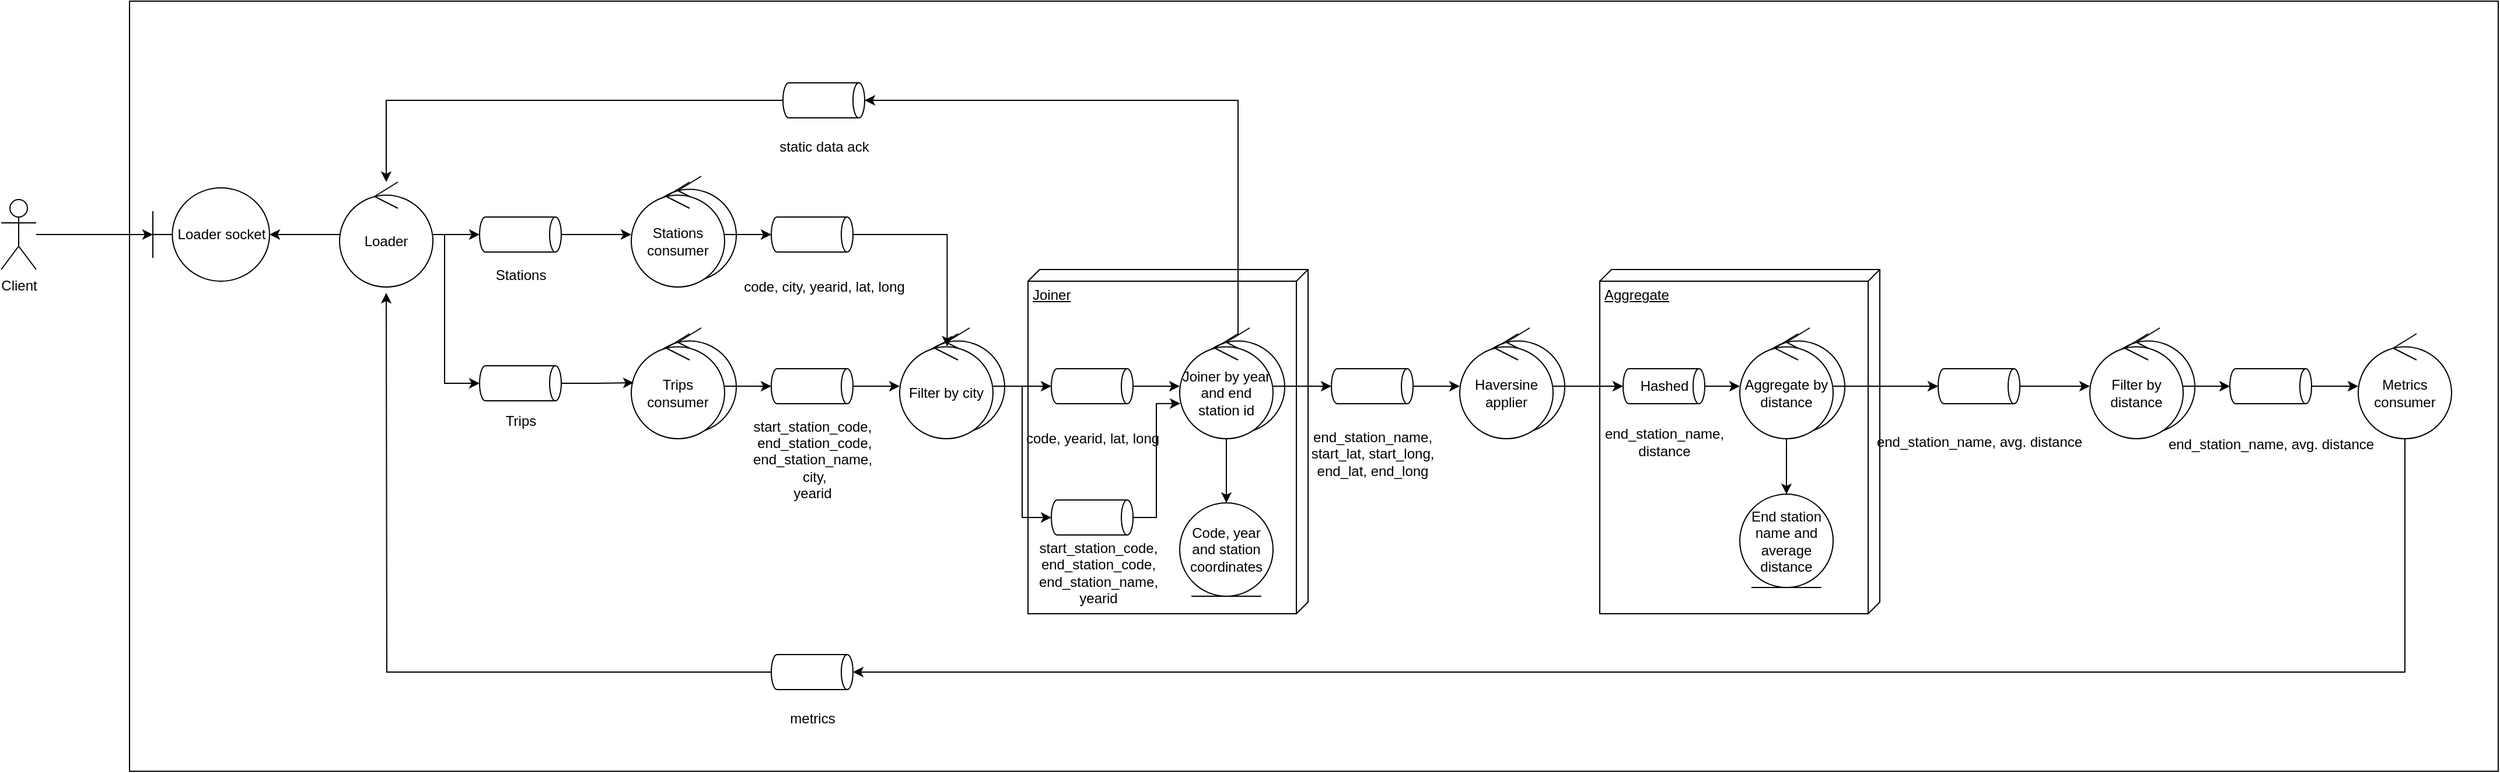 <mxfile version="21.2.1" type="device">
  <diagram name="Page-1" id="TcttXybSV1eGj5G-cdnS">
    <mxGraphModel dx="2577" dy="1031" grid="1" gridSize="10" guides="1" tooltips="1" connect="1" arrows="1" fold="1" page="1" pageScale="1" pageWidth="850" pageHeight="1100" math="0" shadow="0">
      <root>
        <mxCell id="0" />
        <mxCell id="1" parent="0" />
        <mxCell id="3VDHPy8q7wlKfpkfXkKL-1" value="" style="rounded=0;whiteSpace=wrap;html=1;fillColor=none;" vertex="1" parent="1">
          <mxGeometry x="80" y="10" width="2030" height="660" as="geometry" />
        </mxCell>
        <mxCell id="3VDHPy8q7wlKfpkfXkKL-82" value="Aggregate" style="verticalAlign=top;align=left;spacingTop=8;spacingLeft=2;spacingRight=12;shape=cube;size=10;direction=south;fontStyle=4;html=1;whiteSpace=wrap;" vertex="1" parent="1">
          <mxGeometry x="1340" y="240" width="240" height="295" as="geometry" />
        </mxCell>
        <mxCell id="3VDHPy8q7wlKfpkfXkKL-3" value="Joiner" style="verticalAlign=top;align=left;spacingTop=8;spacingLeft=2;spacingRight=12;shape=cube;size=10;direction=south;fontStyle=4;html=1;whiteSpace=wrap;" vertex="1" parent="1">
          <mxGeometry x="850" y="240" width="240" height="295" as="geometry" />
        </mxCell>
        <mxCell id="3VDHPy8q7wlKfpkfXkKL-4" value="Loader socket" style="shape=umlBoundary;whiteSpace=wrap;html=1;" vertex="1" parent="1">
          <mxGeometry x="100" y="170" width="100" height="80" as="geometry" />
        </mxCell>
        <mxCell id="3VDHPy8q7wlKfpkfXkKL-5" style="edgeStyle=orthogonalEdgeStyle;rounded=0;orthogonalLoop=1;jettySize=auto;html=1;" edge="1" parent="1" source="3VDHPy8q7wlKfpkfXkKL-8" target="3VDHPy8q7wlKfpkfXkKL-4">
          <mxGeometry relative="1" as="geometry" />
        </mxCell>
        <mxCell id="3VDHPy8q7wlKfpkfXkKL-6" style="edgeStyle=orthogonalEdgeStyle;rounded=0;orthogonalLoop=1;jettySize=auto;html=1;entryX=0.5;entryY=1;entryDx=0;entryDy=0;entryPerimeter=0;" edge="1" parent="1" source="3VDHPy8q7wlKfpkfXkKL-8" target="3VDHPy8q7wlKfpkfXkKL-16">
          <mxGeometry relative="1" as="geometry" />
        </mxCell>
        <mxCell id="3VDHPy8q7wlKfpkfXkKL-7" style="edgeStyle=orthogonalEdgeStyle;rounded=0;orthogonalLoop=1;jettySize=auto;html=1;entryX=0.5;entryY=1;entryDx=0;entryDy=0;entryPerimeter=0;" edge="1" parent="1" source="3VDHPy8q7wlKfpkfXkKL-8" target="3VDHPy8q7wlKfpkfXkKL-18">
          <mxGeometry relative="1" as="geometry">
            <Array as="points">
              <mxPoint x="350" y="210" />
              <mxPoint x="350" y="338" />
            </Array>
          </mxGeometry>
        </mxCell>
        <mxCell id="3VDHPy8q7wlKfpkfXkKL-8" value="Loader" style="ellipse;shape=umlControl;whiteSpace=wrap;html=1;" vertex="1" parent="1">
          <mxGeometry x="260" y="165" width="80" height="90" as="geometry" />
        </mxCell>
        <mxCell id="3VDHPy8q7wlKfpkfXkKL-9" value="" style="group" vertex="1" connectable="0" parent="1">
          <mxGeometry x="510" y="160" width="90" height="95" as="geometry" />
        </mxCell>
        <mxCell id="3VDHPy8q7wlKfpkfXkKL-10" value="" style="ellipse;shape=umlControl;whiteSpace=wrap;html=1;" vertex="1" parent="3VDHPy8q7wlKfpkfXkKL-9">
          <mxGeometry x="10" width="80" height="90" as="geometry" />
        </mxCell>
        <mxCell id="3VDHPy8q7wlKfpkfXkKL-11" value="Stations consumer" style="ellipse;shape=umlControl;whiteSpace=wrap;html=1;" vertex="1" parent="3VDHPy8q7wlKfpkfXkKL-9">
          <mxGeometry y="5" width="80" height="90" as="geometry" />
        </mxCell>
        <mxCell id="3VDHPy8q7wlKfpkfXkKL-12" value="" style="group" vertex="1" connectable="0" parent="1">
          <mxGeometry x="510" y="290" width="90" height="95" as="geometry" />
        </mxCell>
        <mxCell id="3VDHPy8q7wlKfpkfXkKL-13" value="" style="ellipse;shape=umlControl;whiteSpace=wrap;html=1;" vertex="1" parent="3VDHPy8q7wlKfpkfXkKL-12">
          <mxGeometry x="10" width="80" height="90" as="geometry" />
        </mxCell>
        <mxCell id="3VDHPy8q7wlKfpkfXkKL-14" value="Trips consumer" style="ellipse;shape=umlControl;whiteSpace=wrap;html=1;" vertex="1" parent="3VDHPy8q7wlKfpkfXkKL-12">
          <mxGeometry y="5" width="80" height="90" as="geometry" />
        </mxCell>
        <mxCell id="3VDHPy8q7wlKfpkfXkKL-15" style="edgeStyle=orthogonalEdgeStyle;rounded=0;orthogonalLoop=1;jettySize=auto;html=1;" edge="1" parent="1" source="3VDHPy8q7wlKfpkfXkKL-16" target="3VDHPy8q7wlKfpkfXkKL-11">
          <mxGeometry relative="1" as="geometry" />
        </mxCell>
        <mxCell id="3VDHPy8q7wlKfpkfXkKL-16" value="" style="shape=cylinder3;whiteSpace=wrap;html=1;boundedLbl=1;backgroundOutline=1;size=5;rotation=90;" vertex="1" parent="1">
          <mxGeometry x="400" y="175" width="30" height="70" as="geometry" />
        </mxCell>
        <mxCell id="3VDHPy8q7wlKfpkfXkKL-17" style="edgeStyle=orthogonalEdgeStyle;rounded=0;orthogonalLoop=1;jettySize=auto;html=1;entryX=0.025;entryY=0.467;entryDx=0;entryDy=0;entryPerimeter=0;" edge="1" parent="1" source="3VDHPy8q7wlKfpkfXkKL-18" target="3VDHPy8q7wlKfpkfXkKL-14">
          <mxGeometry relative="1" as="geometry" />
        </mxCell>
        <mxCell id="3VDHPy8q7wlKfpkfXkKL-18" value="" style="shape=cylinder3;whiteSpace=wrap;html=1;boundedLbl=1;backgroundOutline=1;size=5;rotation=90;" vertex="1" parent="1">
          <mxGeometry x="400" y="302.5" width="30" height="70" as="geometry" />
        </mxCell>
        <mxCell id="3VDHPy8q7wlKfpkfXkKL-19" value="" style="group" vertex="1" connectable="0" parent="1">
          <mxGeometry x="740" y="290" width="90" height="95" as="geometry" />
        </mxCell>
        <mxCell id="3VDHPy8q7wlKfpkfXkKL-20" value="" style="ellipse;shape=umlControl;whiteSpace=wrap;html=1;" vertex="1" parent="3VDHPy8q7wlKfpkfXkKL-19">
          <mxGeometry x="10" width="80" height="90" as="geometry" />
        </mxCell>
        <mxCell id="3VDHPy8q7wlKfpkfXkKL-21" value="Filter by city" style="ellipse;shape=umlControl;whiteSpace=wrap;html=1;" vertex="1" parent="3VDHPy8q7wlKfpkfXkKL-19">
          <mxGeometry y="5" width="80" height="90" as="geometry" />
        </mxCell>
        <mxCell id="3VDHPy8q7wlKfpkfXkKL-22" value="" style="edgeStyle=orthogonalEdgeStyle;rounded=0;orthogonalLoop=1;jettySize=auto;html=1;" edge="1" parent="1" source="3VDHPy8q7wlKfpkfXkKL-23" target="3VDHPy8q7wlKfpkfXkKL-21">
          <mxGeometry relative="1" as="geometry" />
        </mxCell>
        <mxCell id="3VDHPy8q7wlKfpkfXkKL-23" value="" style="shape=cylinder3;whiteSpace=wrap;html=1;boundedLbl=1;backgroundOutline=1;size=5;rotation=90;" vertex="1" parent="1">
          <mxGeometry x="650" y="305" width="30" height="70" as="geometry" />
        </mxCell>
        <mxCell id="3VDHPy8q7wlKfpkfXkKL-24" value="" style="group" vertex="1" connectable="0" parent="1">
          <mxGeometry x="980" y="290" width="90" height="95" as="geometry" />
        </mxCell>
        <mxCell id="3VDHPy8q7wlKfpkfXkKL-25" value="" style="ellipse;shape=umlControl;whiteSpace=wrap;html=1;" vertex="1" parent="3VDHPy8q7wlKfpkfXkKL-24">
          <mxGeometry x="10" width="80" height="90" as="geometry" />
        </mxCell>
        <mxCell id="3VDHPy8q7wlKfpkfXkKL-26" value="Joiner by year and end station id" style="ellipse;shape=umlControl;whiteSpace=wrap;html=1;" vertex="1" parent="3VDHPy8q7wlKfpkfXkKL-24">
          <mxGeometry y="5" width="80" height="90" as="geometry" />
        </mxCell>
        <mxCell id="3VDHPy8q7wlKfpkfXkKL-27" value="" style="edgeStyle=orthogonalEdgeStyle;rounded=0;orthogonalLoop=1;jettySize=auto;html=1;" edge="1" parent="1" source="3VDHPy8q7wlKfpkfXkKL-28" target="3VDHPy8q7wlKfpkfXkKL-26">
          <mxGeometry relative="1" as="geometry" />
        </mxCell>
        <mxCell id="3VDHPy8q7wlKfpkfXkKL-28" value="" style="shape=cylinder3;whiteSpace=wrap;html=1;boundedLbl=1;backgroundOutline=1;size=5;rotation=90;" vertex="1" parent="1">
          <mxGeometry x="890" y="305" width="30" height="70" as="geometry" />
        </mxCell>
        <mxCell id="3VDHPy8q7wlKfpkfXkKL-29" style="edgeStyle=orthogonalEdgeStyle;rounded=0;orthogonalLoop=1;jettySize=auto;html=1;entryX=0.5;entryY=1;entryDx=0;entryDy=0;entryPerimeter=0;" edge="1" parent="1" source="3VDHPy8q7wlKfpkfXkKL-21" target="3VDHPy8q7wlKfpkfXkKL-28">
          <mxGeometry relative="1" as="geometry" />
        </mxCell>
        <mxCell id="3VDHPy8q7wlKfpkfXkKL-30" value="" style="edgeStyle=orthogonalEdgeStyle;rounded=0;orthogonalLoop=1;jettySize=auto;html=1;" edge="1" parent="1" source="3VDHPy8q7wlKfpkfXkKL-14" target="3VDHPy8q7wlKfpkfXkKL-23">
          <mxGeometry relative="1" as="geometry" />
        </mxCell>
        <mxCell id="3VDHPy8q7wlKfpkfXkKL-73" style="edgeStyle=orthogonalEdgeStyle;rounded=0;orthogonalLoop=1;jettySize=auto;html=1;entryX=0.509;entryY=0.122;entryDx=0;entryDy=0;entryPerimeter=0;" edge="1" parent="1" source="3VDHPy8q7wlKfpkfXkKL-32" target="3VDHPy8q7wlKfpkfXkKL-21">
          <mxGeometry relative="1" as="geometry" />
        </mxCell>
        <mxCell id="3VDHPy8q7wlKfpkfXkKL-32" value="" style="shape=cylinder3;whiteSpace=wrap;html=1;boundedLbl=1;backgroundOutline=1;size=5;rotation=90;" vertex="1" parent="1">
          <mxGeometry x="650" y="175" width="30" height="70" as="geometry" />
        </mxCell>
        <mxCell id="3VDHPy8q7wlKfpkfXkKL-33" value="" style="edgeStyle=orthogonalEdgeStyle;rounded=0;orthogonalLoop=1;jettySize=auto;html=1;" edge="1" parent="1" source="3VDHPy8q7wlKfpkfXkKL-11" target="3VDHPy8q7wlKfpkfXkKL-32">
          <mxGeometry relative="1" as="geometry" />
        </mxCell>
        <mxCell id="3VDHPy8q7wlKfpkfXkKL-34" value="" style="group" vertex="1" connectable="0" parent="1">
          <mxGeometry x="1220" y="290" width="90" height="95" as="geometry" />
        </mxCell>
        <mxCell id="3VDHPy8q7wlKfpkfXkKL-35" value="" style="ellipse;shape=umlControl;whiteSpace=wrap;html=1;" vertex="1" parent="3VDHPy8q7wlKfpkfXkKL-34">
          <mxGeometry x="10" width="80" height="90" as="geometry" />
        </mxCell>
        <mxCell id="3VDHPy8q7wlKfpkfXkKL-36" value="Haversine applier" style="ellipse;shape=umlControl;whiteSpace=wrap;html=1;" vertex="1" parent="3VDHPy8q7wlKfpkfXkKL-34">
          <mxGeometry y="5" width="80" height="90" as="geometry" />
        </mxCell>
        <mxCell id="3VDHPy8q7wlKfpkfXkKL-37" value="" style="edgeStyle=orthogonalEdgeStyle;rounded=0;orthogonalLoop=1;jettySize=auto;html=1;" edge="1" parent="1" source="3VDHPy8q7wlKfpkfXkKL-38" target="3VDHPy8q7wlKfpkfXkKL-36">
          <mxGeometry relative="1" as="geometry" />
        </mxCell>
        <mxCell id="3VDHPy8q7wlKfpkfXkKL-38" value="" style="shape=cylinder3;whiteSpace=wrap;html=1;boundedLbl=1;backgroundOutline=1;size=5;rotation=90;" vertex="1" parent="1">
          <mxGeometry x="1130" y="305" width="30" height="70" as="geometry" />
        </mxCell>
        <mxCell id="3VDHPy8q7wlKfpkfXkKL-39" value="" style="edgeStyle=orthogonalEdgeStyle;rounded=0;orthogonalLoop=1;jettySize=auto;html=1;" edge="1" parent="1" source="3VDHPy8q7wlKfpkfXkKL-26" target="3VDHPy8q7wlKfpkfXkKL-38">
          <mxGeometry relative="1" as="geometry" />
        </mxCell>
        <mxCell id="3VDHPy8q7wlKfpkfXkKL-40" value="" style="edgeStyle=orthogonalEdgeStyle;rounded=0;orthogonalLoop=1;jettySize=auto;html=1;" edge="1" parent="1" source="3VDHPy8q7wlKfpkfXkKL-78" target="3VDHPy8q7wlKfpkfXkKL-68">
          <mxGeometry relative="1" as="geometry" />
        </mxCell>
        <mxCell id="3VDHPy8q7wlKfpkfXkKL-41" value="" style="shape=cylinder3;whiteSpace=wrap;html=1;boundedLbl=1;backgroundOutline=1;size=5;rotation=90;" vertex="1" parent="1">
          <mxGeometry x="1380" y="305" width="30" height="70" as="geometry" />
        </mxCell>
        <mxCell id="3VDHPy8q7wlKfpkfXkKL-42" value="" style="edgeStyle=orthogonalEdgeStyle;rounded=0;orthogonalLoop=1;jettySize=auto;html=1;" edge="1" parent="1" source="3VDHPy8q7wlKfpkfXkKL-36" target="3VDHPy8q7wlKfpkfXkKL-41">
          <mxGeometry relative="1" as="geometry" />
        </mxCell>
        <mxCell id="3VDHPy8q7wlKfpkfXkKL-99" style="edgeStyle=orthogonalEdgeStyle;rounded=0;orthogonalLoop=1;jettySize=auto;html=1;" edge="1" parent="1" source="3VDHPy8q7wlKfpkfXkKL-44" target="3VDHPy8q7wlKfpkfXkKL-53">
          <mxGeometry relative="1" as="geometry">
            <Array as="points">
              <mxPoint x="2030" y="585" />
            </Array>
          </mxGeometry>
        </mxCell>
        <mxCell id="3VDHPy8q7wlKfpkfXkKL-44" value="Metrics consumer" style="ellipse;shape=umlControl;whiteSpace=wrap;html=1;" vertex="1" parent="1">
          <mxGeometry x="1990" y="295" width="80" height="90" as="geometry" />
        </mxCell>
        <mxCell id="3VDHPy8q7wlKfpkfXkKL-45" value="Code, year and station coordinates" style="ellipse;shape=umlEntity;whiteSpace=wrap;html=1;" vertex="1" parent="1">
          <mxGeometry x="980" y="440" width="80" height="80" as="geometry" />
        </mxCell>
        <mxCell id="3VDHPy8q7wlKfpkfXkKL-46" value="" style="edgeStyle=orthogonalEdgeStyle;rounded=0;orthogonalLoop=1;jettySize=auto;html=1;" edge="1" parent="1" source="3VDHPy8q7wlKfpkfXkKL-26" target="3VDHPy8q7wlKfpkfXkKL-45">
          <mxGeometry relative="1" as="geometry" />
        </mxCell>
        <mxCell id="3VDHPy8q7wlKfpkfXkKL-49" style="edgeStyle=orthogonalEdgeStyle;rounded=0;orthogonalLoop=1;jettySize=auto;html=1;" edge="1" parent="1" source="3VDHPy8q7wlKfpkfXkKL-50" target="3VDHPy8q7wlKfpkfXkKL-8">
          <mxGeometry relative="1" as="geometry" />
        </mxCell>
        <mxCell id="3VDHPy8q7wlKfpkfXkKL-50" value="" style="shape=cylinder3;whiteSpace=wrap;html=1;boundedLbl=1;backgroundOutline=1;size=5;rotation=90;" vertex="1" parent="1">
          <mxGeometry x="660" y="60" width="30" height="70" as="geometry" />
        </mxCell>
        <mxCell id="3VDHPy8q7wlKfpkfXkKL-51" style="edgeStyle=orthogonalEdgeStyle;rounded=0;orthogonalLoop=1;jettySize=auto;html=1;entryX=0.5;entryY=0;entryDx=0;entryDy=0;entryPerimeter=0;" edge="1" parent="1" source="3VDHPy8q7wlKfpkfXkKL-26" target="3VDHPy8q7wlKfpkfXkKL-50">
          <mxGeometry relative="1" as="geometry">
            <Array as="points">
              <mxPoint x="1030" y="95" />
            </Array>
          </mxGeometry>
        </mxCell>
        <mxCell id="3VDHPy8q7wlKfpkfXkKL-52" style="edgeStyle=orthogonalEdgeStyle;rounded=0;orthogonalLoop=1;jettySize=auto;html=1;" edge="1" parent="1" source="3VDHPy8q7wlKfpkfXkKL-53">
          <mxGeometry relative="1" as="geometry">
            <mxPoint x="300" y="260" as="targetPoint" />
          </mxGeometry>
        </mxCell>
        <mxCell id="3VDHPy8q7wlKfpkfXkKL-53" value="" style="shape=cylinder3;whiteSpace=wrap;html=1;boundedLbl=1;backgroundOutline=1;size=5;rotation=90;" vertex="1" parent="1">
          <mxGeometry x="650" y="550" width="30" height="70" as="geometry" />
        </mxCell>
        <mxCell id="3VDHPy8q7wlKfpkfXkKL-54" value="Trips" style="text;html=1;align=center;verticalAlign=middle;resizable=0;points=[];autosize=1;strokeColor=none;fillColor=none;" vertex="1" parent="1">
          <mxGeometry x="390" y="355" width="50" height="30" as="geometry" />
        </mxCell>
        <mxCell id="3VDHPy8q7wlKfpkfXkKL-55" value="Stations" style="text;html=1;align=center;verticalAlign=middle;resizable=0;points=[];autosize=1;strokeColor=none;fillColor=none;" vertex="1" parent="1">
          <mxGeometry x="380" y="230" width="70" height="30" as="geometry" />
        </mxCell>
        <mxCell id="3VDHPy8q7wlKfpkfXkKL-56" value="static data ack" style="text;html=1;align=center;verticalAlign=middle;resizable=0;points=[];autosize=1;strokeColor=none;fillColor=none;" vertex="1" parent="1">
          <mxGeometry x="625" y="120" width="100" height="30" as="geometry" />
        </mxCell>
        <mxCell id="3VDHPy8q7wlKfpkfXkKL-57" value="metrics" style="text;html=1;align=center;verticalAlign=middle;resizable=0;points=[];autosize=1;strokeColor=none;fillColor=none;" vertex="1" parent="1">
          <mxGeometry x="635" y="610" width="60" height="30" as="geometry" />
        </mxCell>
        <mxCell id="3VDHPy8q7wlKfpkfXkKL-60" value="" style="edgeStyle=orthogonalEdgeStyle;rounded=0;orthogonalLoop=1;jettySize=auto;html=1;" edge="1" parent="1" source="3VDHPy8q7wlKfpkfXkKL-61" target="3VDHPy8q7wlKfpkfXkKL-4">
          <mxGeometry relative="1" as="geometry" />
        </mxCell>
        <mxCell id="3VDHPy8q7wlKfpkfXkKL-61" value="Client" style="shape=umlActor;verticalLabelPosition=bottom;verticalAlign=top;html=1;outlineConnect=0;" vertex="1" parent="1">
          <mxGeometry x="-30" y="180" width="30" height="60" as="geometry" />
        </mxCell>
        <mxCell id="3VDHPy8q7wlKfpkfXkKL-62" value="&lt;div&gt;start_station_code,&lt;/div&gt;&lt;div&gt;&amp;nbsp;end_station_code, &lt;br&gt;&lt;/div&gt;&lt;div&gt;end_station_name,&lt;/div&gt;&lt;div&gt;&amp;nbsp;city, &lt;br&gt;&lt;/div&gt;&lt;div&gt;yearid&lt;/div&gt;" style="text;html=1;align=center;verticalAlign=middle;resizable=0;points=[];autosize=1;strokeColor=none;fillColor=none;" vertex="1" parent="1">
          <mxGeometry x="600" y="357.5" width="130" height="90" as="geometry" />
        </mxCell>
        <mxCell id="3VDHPy8q7wlKfpkfXkKL-66" value="" style="group" vertex="1" connectable="0" parent="1">
          <mxGeometry x="1460" y="290" width="90" height="95" as="geometry" />
        </mxCell>
        <mxCell id="3VDHPy8q7wlKfpkfXkKL-67" value="" style="ellipse;shape=umlControl;whiteSpace=wrap;html=1;" vertex="1" parent="3VDHPy8q7wlKfpkfXkKL-66">
          <mxGeometry x="10" width="80" height="90" as="geometry" />
        </mxCell>
        <mxCell id="3VDHPy8q7wlKfpkfXkKL-68" value="Aggregate by distance" style="ellipse;shape=umlControl;whiteSpace=wrap;html=1;" vertex="1" parent="3VDHPy8q7wlKfpkfXkKL-66">
          <mxGeometry y="5" width="80" height="90" as="geometry" />
        </mxCell>
        <mxCell id="3VDHPy8q7wlKfpkfXkKL-94" value="" style="edgeStyle=orthogonalEdgeStyle;rounded=0;orthogonalLoop=1;jettySize=auto;html=1;" edge="1" parent="1" source="3VDHPy8q7wlKfpkfXkKL-70" target="3VDHPy8q7wlKfpkfXkKL-93">
          <mxGeometry relative="1" as="geometry" />
        </mxCell>
        <mxCell id="3VDHPy8q7wlKfpkfXkKL-70" value="" style="shape=cylinder3;whiteSpace=wrap;html=1;boundedLbl=1;backgroundOutline=1;size=5;rotation=90;" vertex="1" parent="1">
          <mxGeometry x="1650" y="305" width="30" height="70" as="geometry" />
        </mxCell>
        <mxCell id="3VDHPy8q7wlKfpkfXkKL-71" value="" style="edgeStyle=orthogonalEdgeStyle;rounded=0;orthogonalLoop=1;jettySize=auto;html=1;" edge="1" parent="1" source="3VDHPy8q7wlKfpkfXkKL-68" target="3VDHPy8q7wlKfpkfXkKL-70">
          <mxGeometry relative="1" as="geometry" />
        </mxCell>
        <mxCell id="3VDHPy8q7wlKfpkfXkKL-72" value="end_station_name, avg. distance" style="text;html=1;align=center;verticalAlign=middle;resizable=0;points=[];autosize=1;strokeColor=none;fillColor=none;" vertex="1" parent="1">
          <mxGeometry x="1565" y="372.5" width="200" height="30" as="geometry" />
        </mxCell>
        <mxCell id="3VDHPy8q7wlKfpkfXkKL-77" style="edgeStyle=orthogonalEdgeStyle;rounded=0;orthogonalLoop=1;jettySize=auto;html=1;entryX=0.007;entryY=0.665;entryDx=0;entryDy=0;entryPerimeter=0;" edge="1" parent="1" source="3VDHPy8q7wlKfpkfXkKL-74" target="3VDHPy8q7wlKfpkfXkKL-26">
          <mxGeometry relative="1" as="geometry" />
        </mxCell>
        <mxCell id="3VDHPy8q7wlKfpkfXkKL-74" value="" style="shape=cylinder3;whiteSpace=wrap;html=1;boundedLbl=1;backgroundOutline=1;size=5;rotation=90;" vertex="1" parent="1">
          <mxGeometry x="890" y="417.5" width="30" height="70" as="geometry" />
        </mxCell>
        <mxCell id="3VDHPy8q7wlKfpkfXkKL-76" style="edgeStyle=orthogonalEdgeStyle;rounded=0;orthogonalLoop=1;jettySize=auto;html=1;entryX=0.5;entryY=1;entryDx=0;entryDy=0;entryPerimeter=0;" edge="1" parent="1" source="3VDHPy8q7wlKfpkfXkKL-21" target="3VDHPy8q7wlKfpkfXkKL-74">
          <mxGeometry relative="1" as="geometry" />
        </mxCell>
        <mxCell id="3VDHPy8q7wlKfpkfXkKL-78" value="Hashed" style="text;html=1;align=center;verticalAlign=middle;resizable=0;points=[];autosize=1;strokeColor=none;fillColor=none;" vertex="1" parent="1">
          <mxGeometry x="1365" y="325" width="60" height="30" as="geometry" />
        </mxCell>
        <mxCell id="3VDHPy8q7wlKfpkfXkKL-83" value="End station name and average distance" style="ellipse;shape=umlEntity;whiteSpace=wrap;html=1;" vertex="1" parent="1">
          <mxGeometry x="1460" y="432.5" width="80" height="80" as="geometry" />
        </mxCell>
        <mxCell id="3VDHPy8q7wlKfpkfXkKL-84" value="" style="edgeStyle=orthogonalEdgeStyle;rounded=0;orthogonalLoop=1;jettySize=auto;html=1;" edge="1" parent="1" source="3VDHPy8q7wlKfpkfXkKL-68" target="3VDHPy8q7wlKfpkfXkKL-83">
          <mxGeometry relative="1" as="geometry" />
        </mxCell>
        <mxCell id="3VDHPy8q7wlKfpkfXkKL-85" value="code, city, yearid, lat, long" style="text;html=1;align=center;verticalAlign=middle;resizable=0;points=[];autosize=1;strokeColor=none;fillColor=none;" vertex="1" parent="1">
          <mxGeometry x="595" y="240" width="160" height="30" as="geometry" />
        </mxCell>
        <mxCell id="3VDHPy8q7wlKfpkfXkKL-86" value="code, yearid, lat, long" style="text;html=1;align=center;verticalAlign=middle;resizable=0;points=[];autosize=1;strokeColor=none;fillColor=none;" vertex="1" parent="1">
          <mxGeometry x="835" y="370" width="140" height="30" as="geometry" />
        </mxCell>
        <mxCell id="3VDHPy8q7wlKfpkfXkKL-87" value="&lt;div&gt;start_station_code, &lt;br&gt;&lt;/div&gt;&lt;div&gt;end_station_code,&lt;/div&gt;&lt;div&gt;end_station_name,&lt;/div&gt;&lt;div&gt;yearid&lt;br&gt;&lt;/div&gt;" style="text;html=1;align=center;verticalAlign=middle;resizable=0;points=[];autosize=1;strokeColor=none;fillColor=none;" vertex="1" parent="1">
          <mxGeometry x="845" y="465" width="130" height="70" as="geometry" />
        </mxCell>
        <mxCell id="3VDHPy8q7wlKfpkfXkKL-88" value="&lt;div&gt;end_station_name, &lt;br&gt;&lt;/div&gt;&lt;div&gt;start_lat, start_long, &lt;br&gt;&lt;/div&gt;&lt;div&gt;end_lat, end_long&lt;br&gt;&lt;/div&gt;" style="text;html=1;align=center;verticalAlign=middle;resizable=0;points=[];autosize=1;strokeColor=none;fillColor=none;" vertex="1" parent="1">
          <mxGeometry x="1080" y="367.5" width="130" height="60" as="geometry" />
        </mxCell>
        <mxCell id="3VDHPy8q7wlKfpkfXkKL-89" value="&lt;div&gt;end_station_name, &lt;br&gt;&lt;/div&gt;&lt;div&gt;distance&lt;br&gt;&lt;/div&gt;" style="text;html=1;align=center;verticalAlign=middle;resizable=0;points=[];autosize=1;strokeColor=none;fillColor=none;" vertex="1" parent="1">
          <mxGeometry x="1330" y="367.5" width="130" height="40" as="geometry" />
        </mxCell>
        <mxCell id="3VDHPy8q7wlKfpkfXkKL-91" value="" style="group" vertex="1" connectable="0" parent="1">
          <mxGeometry x="1760" y="290" width="90" height="95" as="geometry" />
        </mxCell>
        <mxCell id="3VDHPy8q7wlKfpkfXkKL-92" value="" style="ellipse;shape=umlControl;whiteSpace=wrap;html=1;" vertex="1" parent="3VDHPy8q7wlKfpkfXkKL-91">
          <mxGeometry x="10" width="80" height="90" as="geometry" />
        </mxCell>
        <mxCell id="3VDHPy8q7wlKfpkfXkKL-93" value="Filter by distance" style="ellipse;shape=umlControl;whiteSpace=wrap;html=1;" vertex="1" parent="3VDHPy8q7wlKfpkfXkKL-91">
          <mxGeometry y="5" width="80" height="90" as="geometry" />
        </mxCell>
        <mxCell id="3VDHPy8q7wlKfpkfXkKL-97" value="" style="edgeStyle=orthogonalEdgeStyle;rounded=0;orthogonalLoop=1;jettySize=auto;html=1;" edge="1" parent="1" source="3VDHPy8q7wlKfpkfXkKL-95" target="3VDHPy8q7wlKfpkfXkKL-44">
          <mxGeometry relative="1" as="geometry" />
        </mxCell>
        <mxCell id="3VDHPy8q7wlKfpkfXkKL-95" value="" style="shape=cylinder3;whiteSpace=wrap;html=1;boundedLbl=1;backgroundOutline=1;size=5;rotation=90;" vertex="1" parent="1">
          <mxGeometry x="1900" y="305" width="30" height="70" as="geometry" />
        </mxCell>
        <mxCell id="3VDHPy8q7wlKfpkfXkKL-96" value="" style="edgeStyle=orthogonalEdgeStyle;rounded=0;orthogonalLoop=1;jettySize=auto;html=1;" edge="1" parent="1" source="3VDHPy8q7wlKfpkfXkKL-93" target="3VDHPy8q7wlKfpkfXkKL-95">
          <mxGeometry relative="1" as="geometry" />
        </mxCell>
        <mxCell id="3VDHPy8q7wlKfpkfXkKL-98" value="end_station_name, avg. distance" style="text;html=1;align=center;verticalAlign=middle;resizable=0;points=[];autosize=1;strokeColor=none;fillColor=none;" vertex="1" parent="1">
          <mxGeometry x="1815" y="375" width="200" height="30" as="geometry" />
        </mxCell>
      </root>
    </mxGraphModel>
  </diagram>
</mxfile>
